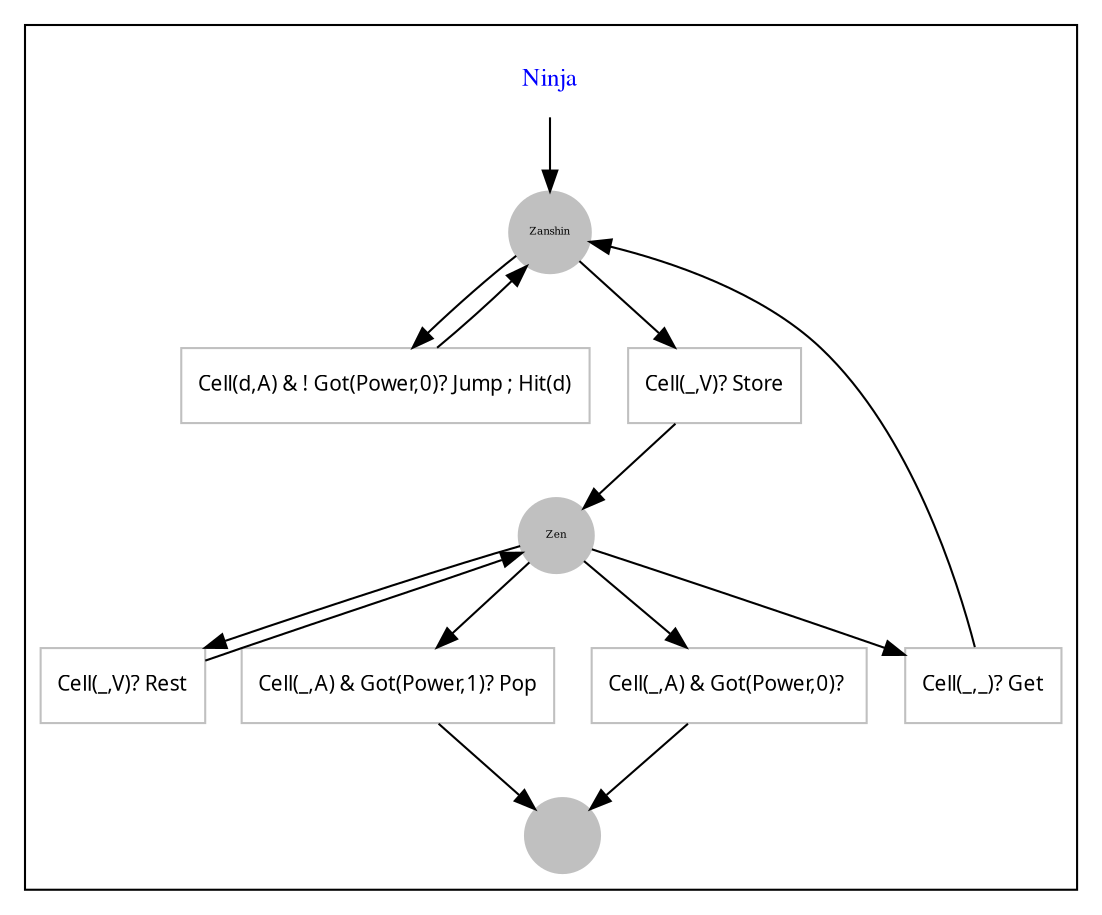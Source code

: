 // Exporting the CFG of the parsed automata in .dot
digraph bot{
node[shape=box, fontsize=16, color=gray];


subgraph cluster_Ninja{

"98" [label="Ninja", shape=none, fontname=times, fontsize=12, fontcolor=blue];

"29" [label="Cell(d,A) & ! Got(Power,0)? Jump ; Hit(d)", shape=box, fontname=comic, fontsize=10];

"97" -> "29";
"29" -> "97";
"39" [label="Cell(_,V)? Store", shape=box, fontname=comic, fontsize=10];

"97" -> "39";
"39" -> "38";
"52" [label="Cell(_,V)? Rest", shape=box, fontname=comic, fontsize=10];

"38" -> "52";
"52" -> "38";
"67" [label="Cell(_,A) & Got(Power,1)? Pop", shape=box, fontname=comic, fontsize=10];

"38" -> "67";
"67" -> "66";
"81" [label="Cell(_,A) & Got(Power,0)? ", shape=box, fontname=comic, fontsize=10];

"38" -> "81";
"81" -> "66";
"91" [label="Cell(_,_)? Get", shape=box, fontname=comic, fontsize=10];

"38" -> "91";
"91" -> "97";
"98" -> "97";
"66" [label="", shape=circle, style=filled, fontsize=5];

"38" [label="Zen", shape=circle, style=filled, fontsize=5];

"97" [label="Zanshin", shape=circle, style=filled, fontsize=5];

} // end of Ninja

} // end of bot
